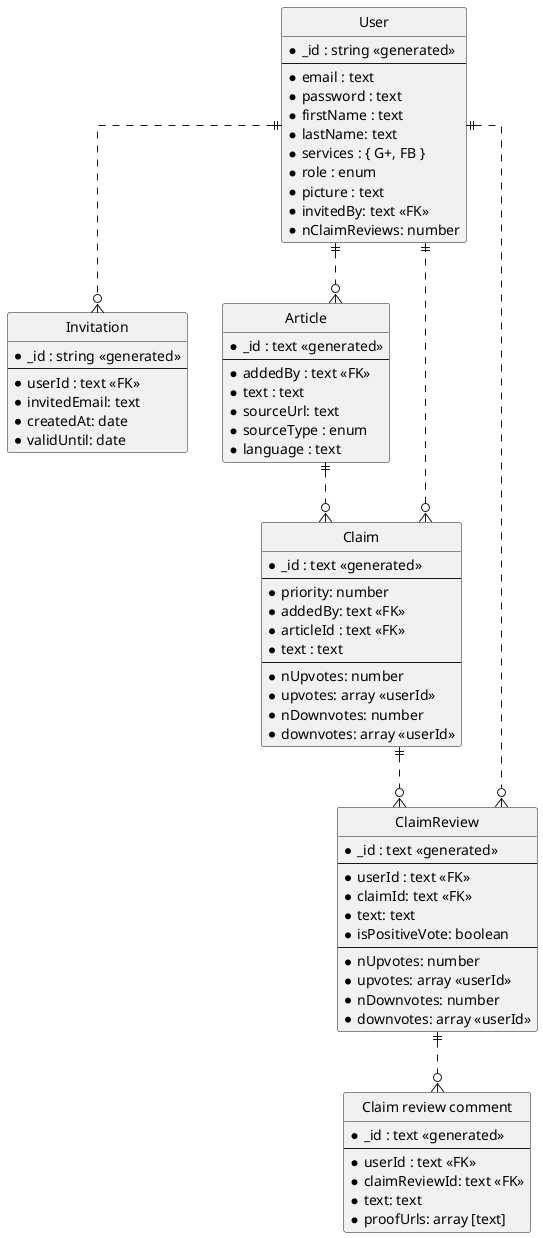 @startuml
' hide the spot
hide circle

' avoid problems with angled crows feet
skinparam linetype ortho

entity "User" as user {
  *_id : string <<generated>>
  --
  *email : text
  *password : text
  *firstName : text
  *lastName: text
  *services : { G+, FB }
  *role : enum
  *picture : text
  *invitedBy: text <<FK>>
  *nClaimReviews: number
}

entity "Invitation" as inv {
  *_id : string <<generated>>
  --
  *userId : text <<FK>>
  *invitedEmail: text
  *createdAt: date
  *validUntil: date
}

entity "Article" as article {
  *_id : text <<generated>>
  --
  *addedBy : text <<FK>>
  *text : text
  *sourceUrl: text
  *sourceType : enum
  *language : text
}

entity "Claim" as claim {
  *_id : text <<generated>>
  --
  *priority: number
  *addedBy: text <<FK>>
  *articleId : text <<FK>>
  *text : text
  --
  *nUpvotes: number
  *upvotes: array <<userId>>
  *nDownvotes: number
  *downvotes: array <<userId>>
}

entity "ClaimReview" as claimReview {
  *_id : text <<generated>>
  --
  *userId : text <<FK>>
  *claimId: text <<FK>>
  *text: text
  *isPositiveVote: boolean
  --
  *nUpvotes: number
  *upvotes: array <<userId>>
  *nDownvotes: number
  *downvotes: array <<userId>>
}

entity "Claim review comment" as claimReviewComment {
  *_id : text <<generated>>
  --
  *userId : text <<FK>>
  *claimReviewId: text <<FK>>
  *text: text
  *proofUrls: array [text] 
}

user ||..o{ article
user ||..o{ inv
article ||..o{ claim
user ||..o{ claimReview
claim ||..o{ claimReview
claim }o..|| user
claimReview ||..o{ claimReviewComment
@enduml
